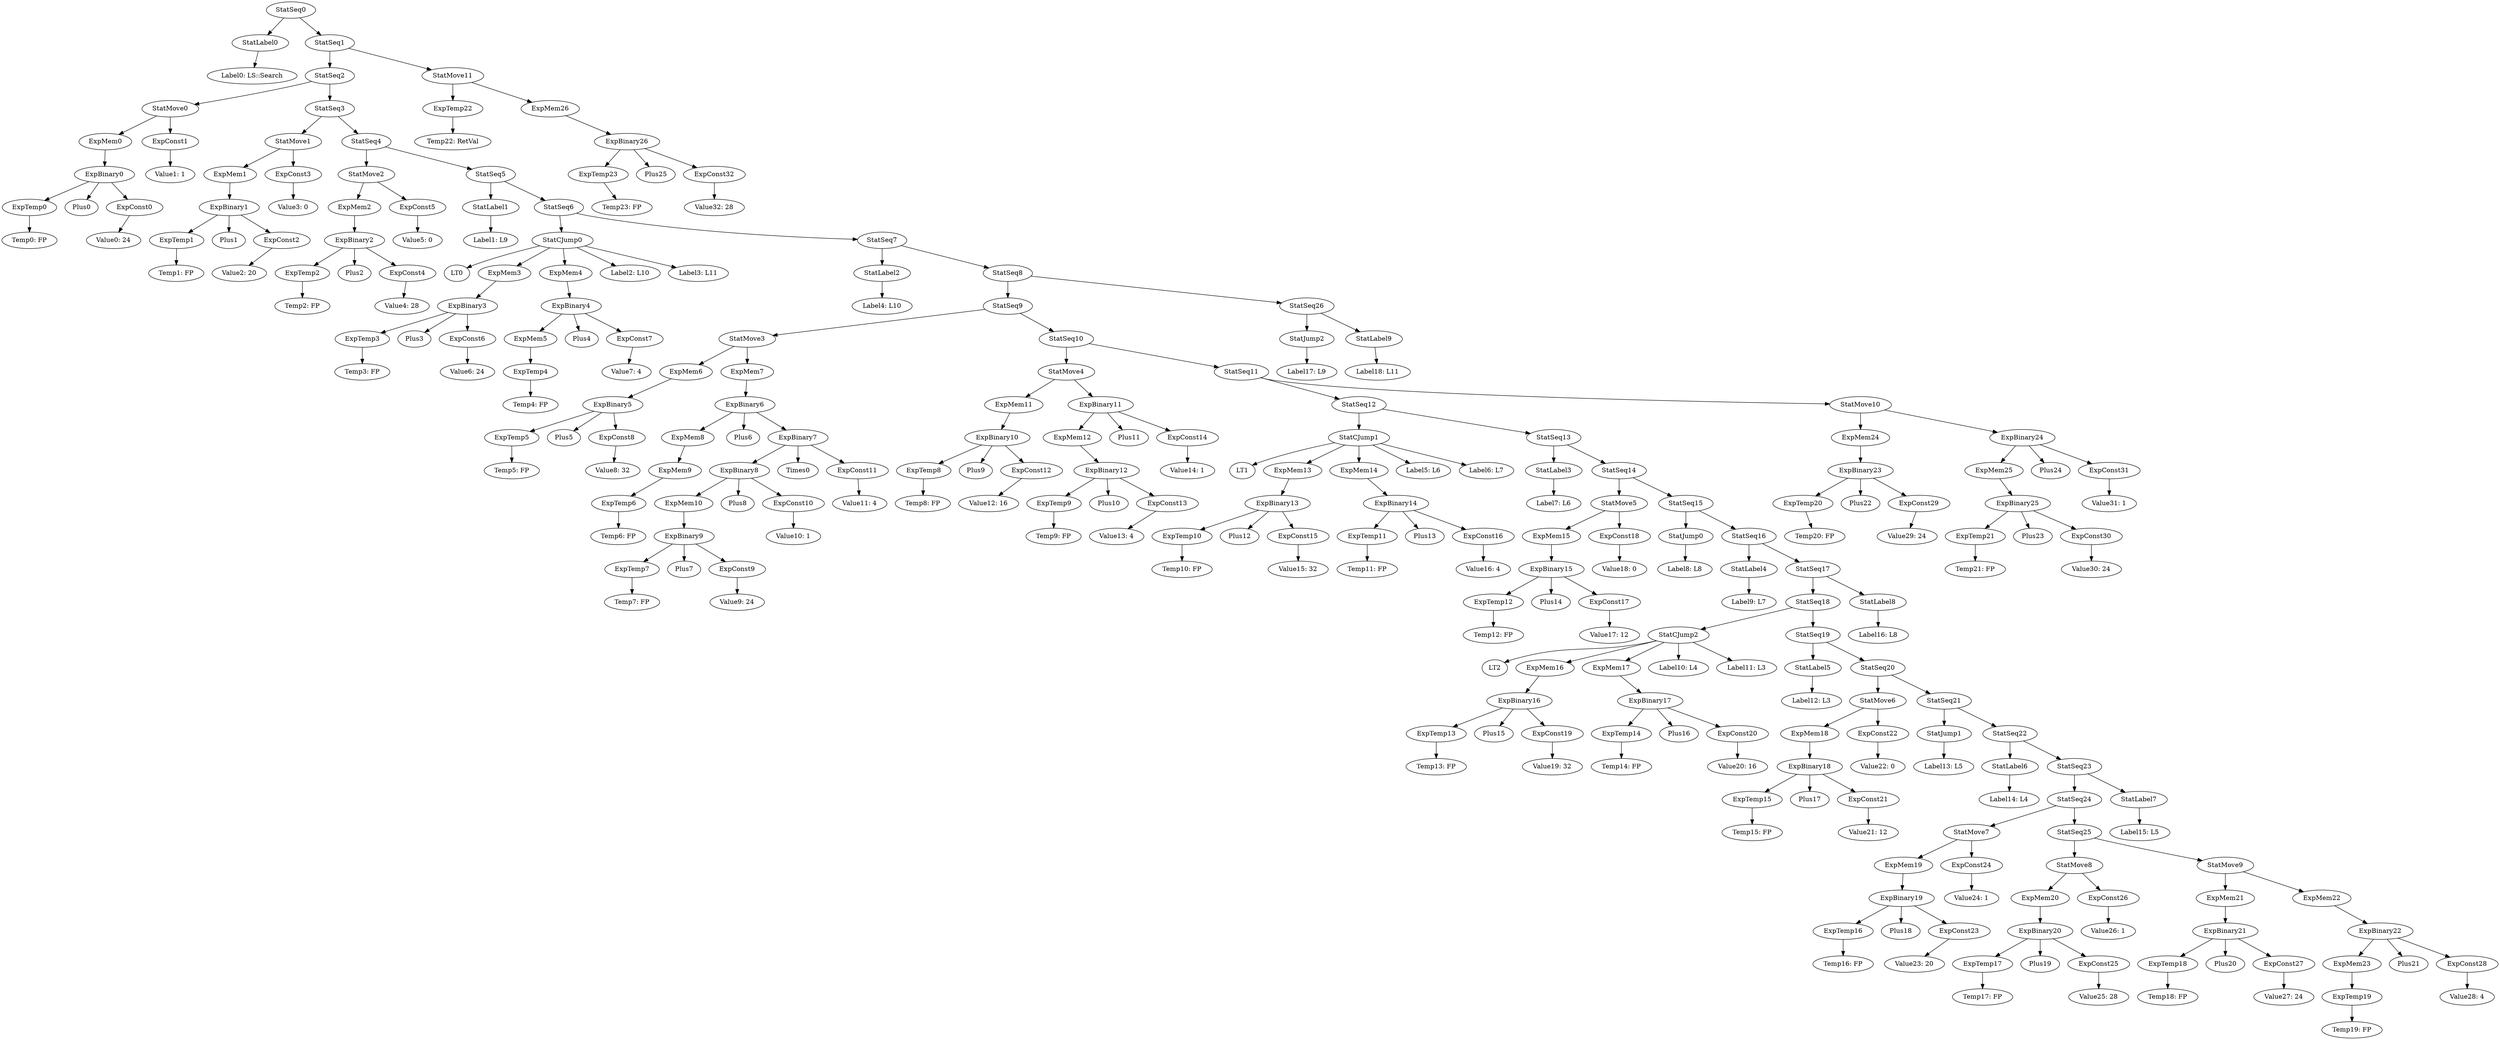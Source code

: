 digraph {
	ordering = out;
	ExpBinary26 -> ExpTemp23;
	ExpBinary26 -> Plus25;
	ExpBinary26 -> ExpConst32;
	ExpTemp22 -> "Temp22: RetVal";
	StatLabel9 -> "Label18: L11";
	StatJump2 -> "Label17: L9";
	StatSeq8 -> StatSeq9;
	StatSeq8 -> StatSeq26;
	ExpBinary24 -> ExpMem25;
	ExpBinary24 -> Plus24;
	ExpBinary24 -> ExpConst31;
	ExpMem26 -> ExpBinary26;
	ExpMem25 -> ExpBinary25;
	ExpBinary25 -> ExpTemp21;
	ExpBinary25 -> Plus23;
	ExpBinary25 -> ExpConst30;
	ExpTemp21 -> "Temp21: FP";
	StatMove10 -> ExpMem24;
	StatMove10 -> ExpBinary24;
	ExpMem24 -> ExpBinary23;
	ExpConst29 -> "Value29: 24";
	StatLabel8 -> "Label16: L8";
	ExpMem22 -> ExpBinary22;
	ExpMem23 -> ExpTemp19;
	StatMove9 -> ExpMem21;
	StatMove9 -> ExpMem22;
	ExpBinary21 -> ExpTemp18;
	ExpBinary21 -> Plus20;
	ExpBinary21 -> ExpConst27;
	ExpTemp18 -> "Temp18: FP";
	StatSeq25 -> StatMove8;
	StatSeq25 -> StatMove9;
	StatLabel7 -> "Label15: L5";
	StatMove8 -> ExpMem20;
	StatMove8 -> ExpConst26;
	ExpMem20 -> ExpBinary20;
	ExpBinary20 -> ExpTemp17;
	ExpBinary20 -> Plus19;
	ExpBinary20 -> ExpConst25;
	StatSeq24 -> StatMove7;
	StatSeq24 -> StatSeq25;
	StatMove7 -> ExpMem19;
	StatMove7 -> ExpConst24;
	ExpBinary19 -> ExpTemp16;
	ExpBinary19 -> Plus18;
	ExpBinary19 -> ExpConst23;
	StatSeq22 -> StatLabel6;
	StatSeq22 -> StatSeq23;
	StatSeq21 -> StatJump1;
	StatSeq21 -> StatSeq22;
	StatSeq11 -> StatSeq12;
	StatSeq11 -> StatMove10;
	StatSeq20 -> StatMove6;
	StatSeq20 -> StatSeq21;
	ExpConst22 -> "Value22: 0";
	StatSeq26 -> StatJump2;
	StatSeq26 -> StatLabel9;
	ExpMem19 -> ExpBinary19;
	StatMove6 -> ExpMem18;
	StatMove6 -> ExpConst22;
	ExpMem18 -> ExpBinary18;
	ExpConst21 -> "Value21: 12";
	ExpBinary18 -> ExpTemp15;
	ExpBinary18 -> Plus17;
	ExpBinary18 -> ExpConst21;
	ExpTemp15 -> "Temp15: FP";
	StatSeq19 -> StatLabel5;
	StatSeq19 -> StatSeq20;
	StatSeq18 -> StatCJump2;
	StatSeq18 -> StatSeq19;
	ExpMem17 -> ExpBinary17;
	ExpConst20 -> "Value20: 16";
	ExpTemp6 -> "Temp6: FP";
	ExpConst24 -> "Value24: 1";
	StatMove3 -> ExpMem6;
	StatMove3 -> ExpMem7;
	ExpMem6 -> ExpBinary5;
	ExpTemp16 -> "Temp16: FP";
	StatCJump2 -> LT2;
	StatCJump2 -> ExpMem16;
	StatCJump2 -> ExpMem17;
	StatCJump2 -> "Label10: L4";
	StatCJump2 -> "Label11: L3";
	ExpTemp20 -> "Temp20: FP";
	ExpConst8 -> "Value8: 32";
	ExpConst4 -> "Value4: 28";
	ExpBinary5 -> ExpTemp5;
	ExpBinary5 -> Plus5;
	ExpBinary5 -> ExpConst8;
	ExpConst0 -> "Value0: 24";
	StatLabel5 -> "Label12: L3";
	ExpTemp4 -> "Temp4: FP";
	ExpMem3 -> ExpBinary3;
	StatSeq6 -> StatCJump0;
	StatSeq6 -> StatSeq7;
	ExpTemp3 -> "Temp3: FP";
	ExpConst6 -> "Value6: 24";
	ExpConst31 -> "Value31: 1";
	ExpMem1 -> ExpBinary1;
	ExpConst1 -> "Value1: 1";
	ExpMem5 -> ExpTemp4;
	StatSeq17 -> StatSeq18;
	StatSeq17 -> StatLabel8;
	ExpBinary22 -> ExpMem23;
	ExpBinary22 -> Plus21;
	ExpBinary22 -> ExpConst28;
	ExpTemp19 -> "Temp19: FP";
	StatLabel0 -> "Label0: LS::Search";
	ExpBinary2 -> ExpTemp2;
	ExpBinary2 -> Plus2;
	ExpBinary2 -> ExpConst4;
	StatCJump0 -> LT0;
	StatCJump0 -> ExpMem3;
	StatCJump0 -> ExpMem4;
	StatCJump0 -> "Label2: L10";
	StatCJump0 -> "Label3: L11";
	ExpConst16 -> "Value16: 4";
	StatSeq23 -> StatSeq24;
	StatSeq23 -> StatLabel7;
	StatLabel4 -> "Label9: L7";
	StatMove1 -> ExpMem1;
	StatMove1 -> ExpConst3;
	ExpMem13 -> ExpBinary13;
	ExpTemp23 -> "Temp23: FP";
	ExpTemp17 -> "Temp17: FP";
	ExpMem9 -> ExpTemp6;
	StatSeq13 -> StatLabel3;
	StatSeq13 -> StatSeq14;
	StatSeq2 -> StatMove0;
	StatSeq2 -> StatSeq3;
	ExpMem0 -> ExpBinary0;
	ExpConst17 -> "Value17: 12";
	ExpConst26 -> "Value26: 1";
	ExpConst2 -> "Value2: 20";
	ExpBinary17 -> ExpTemp14;
	ExpBinary17 -> Plus16;
	ExpBinary17 -> ExpConst20;
	ExpTemp5 -> "Temp5: FP";
	ExpBinary4 -> ExpMem5;
	ExpBinary4 -> Plus4;
	ExpBinary4 -> ExpConst7;
	ExpTemp1 -> "Temp1: FP";
	ExpMem21 -> ExpBinary21;
	ExpConst5 -> "Value5: 0";
	StatSeq0 -> StatLabel0;
	StatSeq0 -> StatSeq1;
	ExpTemp11 -> "Temp11: FP";
	ExpTemp0 -> "Temp0: FP";
	ExpTemp7 -> "Temp7: FP";
	StatLabel1 -> "Label1: L9";
	StatJump1 -> "Label13: L5";
	StatSeq4 -> StatMove2;
	StatSeq4 -> StatSeq5;
	StatSeq1 -> StatSeq2;
	StatSeq1 -> StatMove11;
	ExpMem2 -> ExpBinary2;
	ExpConst23 -> "Value23: 20";
	StatLabel6 -> "Label14: L4";
	ExpTemp12 -> "Temp12: FP";
	StatMove0 -> ExpMem0;
	StatMove0 -> ExpConst1;
	StatSeq3 -> StatMove1;
	StatSeq3 -> StatSeq4;
	StatLabel3 -> "Label7: L6";
	ExpBinary3 -> ExpTemp3;
	ExpBinary3 -> Plus3;
	ExpBinary3 -> ExpConst6;
	ExpMem7 -> ExpBinary6;
	ExpConst15 -> "Value15: 32";
	StatSeq15 -> StatJump0;
	StatSeq15 -> StatSeq16;
	ExpBinary11 -> ExpMem12;
	ExpBinary11 -> Plus11;
	ExpBinary11 -> ExpConst14;
	ExpMem4 -> ExpBinary4;
	ExpBinary0 -> ExpTemp0;
	ExpBinary0 -> Plus0;
	ExpBinary0 -> ExpConst0;
	ExpConst7 -> "Value7: 4";
	ExpConst3 -> "Value3: 0";
	ExpTemp2 -> "Temp2: FP";
	ExpTemp14 -> "Temp14: FP";
	ExpConst19 -> "Value19: 32";
	ExpMem8 -> ExpMem9;
	ExpMem16 -> ExpBinary16;
	ExpBinary6 -> ExpMem8;
	ExpBinary6 -> Plus6;
	ExpBinary6 -> ExpBinary7;
	ExpTemp9 -> "Temp9: FP";
	ExpBinary8 -> ExpMem10;
	ExpBinary8 -> Plus8;
	ExpBinary8 -> ExpConst10;
	ExpBinary1 -> ExpTemp1;
	ExpBinary1 -> Plus1;
	ExpBinary1 -> ExpConst2;
	ExpConst10 -> "Value10: 1";
	ExpConst9 -> "Value9: 24";
	StatLabel2 -> "Label4: L10";
	StatMove5 -> ExpMem15;
	StatMove5 -> ExpConst18;
	StatMove4 -> ExpMem11;
	StatMove4 -> ExpBinary11;
	ExpBinary9 -> ExpTemp7;
	ExpBinary9 -> Plus7;
	ExpBinary9 -> ExpConst9;
	ExpBinary7 -> ExpBinary8;
	ExpBinary7 -> Times0;
	ExpBinary7 -> ExpConst11;
	ExpConst32 -> "Value32: 28";
	ExpMem15 -> ExpBinary15;
	ExpTemp8 -> "Temp8: FP";
	ExpConst12 -> "Value12: 16";
	ExpConst11 -> "Value11: 4";
	StatSeq9 -> StatMove3;
	StatSeq9 -> StatSeq10;
	ExpBinary10 -> ExpTemp8;
	ExpBinary10 -> Plus9;
	ExpBinary10 -> ExpConst12;
	StatMove11 -> ExpTemp22;
	StatMove11 -> ExpMem26;
	ExpMem11 -> ExpBinary10;
	ExpBinary12 -> ExpTemp9;
	ExpBinary12 -> Plus10;
	ExpBinary12 -> ExpConst13;
	ExpConst18 -> "Value18: 0";
	ExpConst13 -> "Value13: 4";
	ExpTemp13 -> "Temp13: FP";
	ExpMem12 -> ExpBinary12;
	ExpConst14 -> "Value14: 1";
	StatSeq10 -> StatMove4;
	StatSeq10 -> StatSeq11;
	StatSeq14 -> StatMove5;
	StatSeq14 -> StatSeq15;
	ExpConst25 -> "Value25: 28";
	StatCJump1 -> LT1;
	StatCJump1 -> ExpMem13;
	StatCJump1 -> ExpMem14;
	StatCJump1 -> "Label5: L6";
	StatCJump1 -> "Label6: L7";
	ExpConst30 -> "Value30: 24";
	ExpMem10 -> ExpBinary9;
	ExpTemp10 -> "Temp10: FP";
	ExpBinary23 -> ExpTemp20;
	ExpBinary23 -> Plus22;
	ExpBinary23 -> ExpConst29;
	StatMove2 -> ExpMem2;
	StatMove2 -> ExpConst5;
	ExpBinary13 -> ExpTemp10;
	ExpBinary13 -> Plus12;
	ExpBinary13 -> ExpConst15;
	StatSeq5 -> StatLabel1;
	StatSeq5 -> StatSeq6;
	ExpBinary14 -> ExpTemp11;
	ExpBinary14 -> Plus13;
	ExpBinary14 -> ExpConst16;
	ExpMem14 -> ExpBinary14;
	StatSeq12 -> StatCJump1;
	StatSeq12 -> StatSeq13;
	ExpBinary15 -> ExpTemp12;
	ExpBinary15 -> Plus14;
	ExpBinary15 -> ExpConst17;
	StatJump0 -> "Label8: L8";
	ExpConst27 -> "Value27: 24";
	StatSeq7 -> StatLabel2;
	StatSeq7 -> StatSeq8;
	StatSeq16 -> StatLabel4;
	StatSeq16 -> StatSeq17;
	ExpConst28 -> "Value28: 4";
	ExpBinary16 -> ExpTemp13;
	ExpBinary16 -> Plus15;
	ExpBinary16 -> ExpConst19;
}

